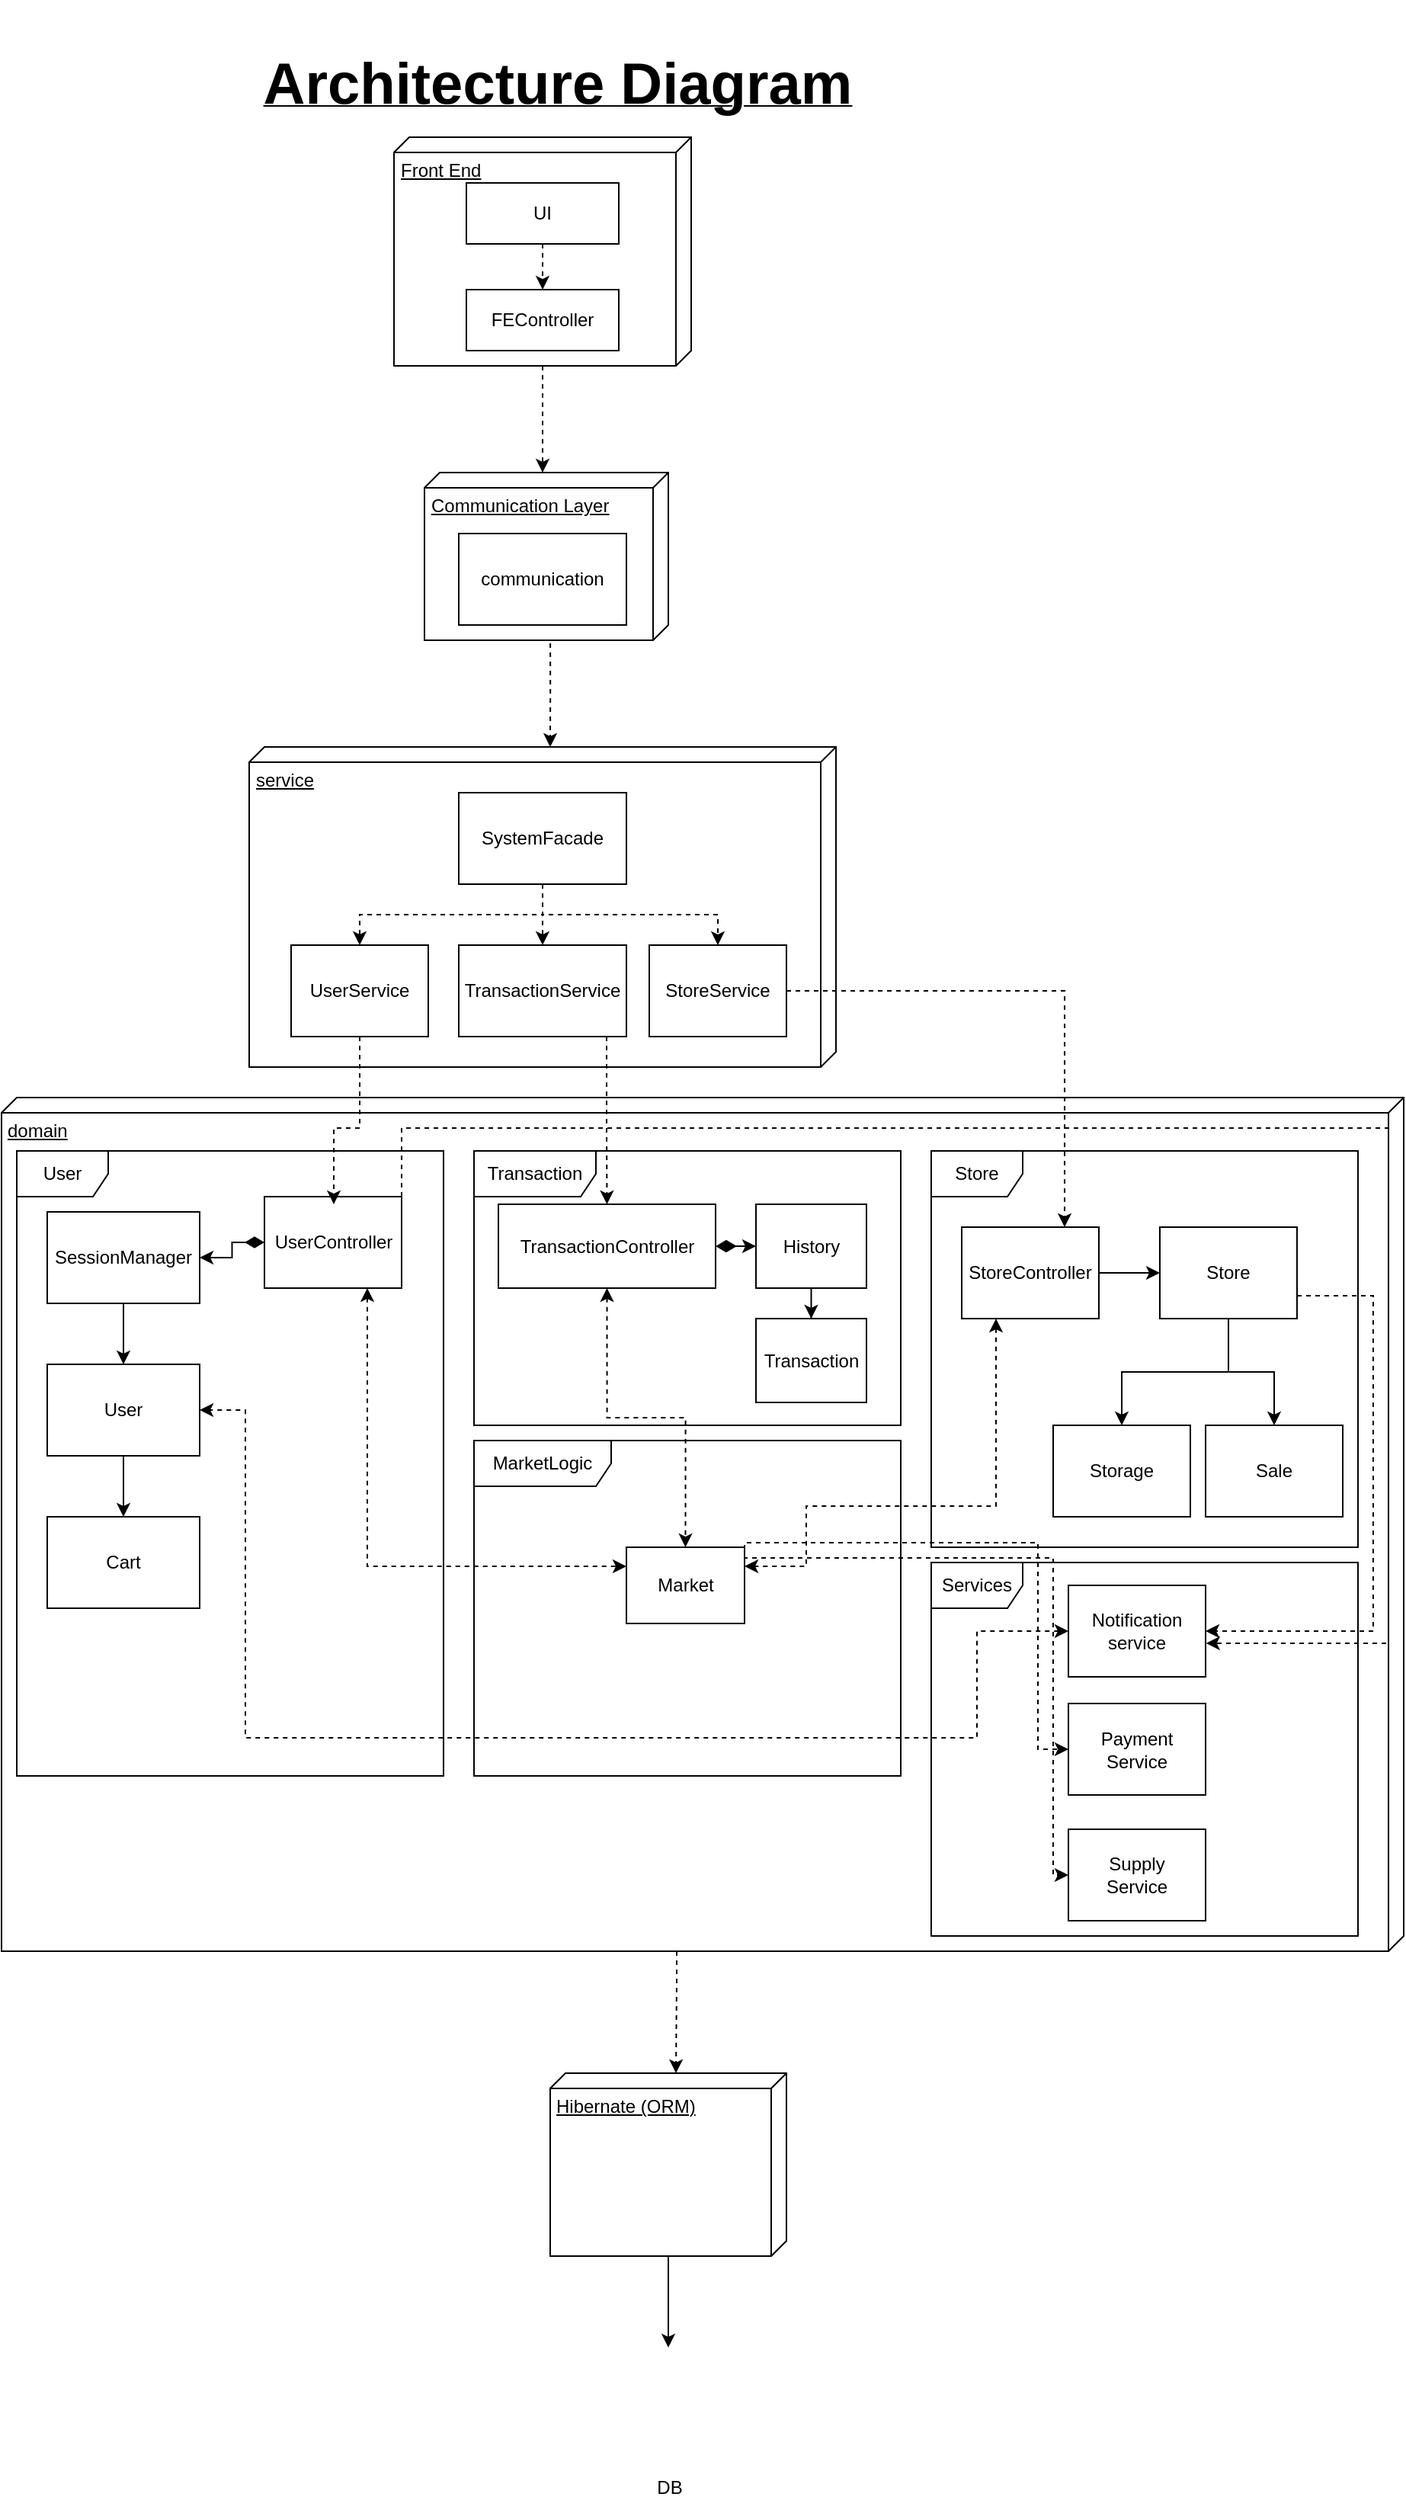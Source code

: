 <mxfile version="21.3.5" type="device">
  <diagram id="C5RBs43oDa-KdzZeNtuy" name="Page-1">
    <mxGraphModel dx="1434" dy="1933" grid="1" gridSize="10" guides="1" tooltips="1" connect="1" arrows="1" fold="1" page="1" pageScale="1" pageWidth="827" pageHeight="1169" math="0" shadow="0">
      <root>
        <mxCell id="WIyWlLk6GJQsqaUBKTNV-0" />
        <mxCell id="WIyWlLk6GJQsqaUBKTNV-1" parent="WIyWlLk6GJQsqaUBKTNV-0" />
        <mxCell id="_O8FyvoTXhJBE4QnCzFt-1" value="domain" style="verticalAlign=top;align=left;spacingTop=8;spacingLeft=2;spacingRight=12;shape=cube;size=10;direction=south;fontStyle=4;html=1;" parent="WIyWlLk6GJQsqaUBKTNV-1" vertex="1">
          <mxGeometry y="240" width="920" height="560" as="geometry" />
        </mxCell>
        <mxCell id="_O8FyvoTXhJBE4QnCzFt-0" value="service&lt;br&gt;" style="verticalAlign=top;align=left;spacingTop=8;spacingLeft=2;spacingRight=12;shape=cube;size=10;direction=south;fontStyle=4;html=1;" parent="WIyWlLk6GJQsqaUBKTNV-1" vertex="1">
          <mxGeometry x="162.5" y="10" width="385" height="210" as="geometry" />
        </mxCell>
        <mxCell id="E_-NxipzxjNeKCVtUoQY-15" value="" style="edgeStyle=orthogonalEdgeStyle;rounded=0;orthogonalLoop=1;jettySize=auto;html=1;startArrow=diamondThin;startFill=1;targetPerimeterSpacing=0;startSize=10;" parent="WIyWlLk6GJQsqaUBKTNV-1" source="_O8FyvoTXhJBE4QnCzFt-2" target="E_-NxipzxjNeKCVtUoQY-14" edge="1">
          <mxGeometry relative="1" as="geometry" />
        </mxCell>
        <mxCell id="_O8FyvoTXhJBE4QnCzFt-2" value="UserController" style="rounded=0;whiteSpace=wrap;html=1;" parent="WIyWlLk6GJQsqaUBKTNV-1" vertex="1">
          <mxGeometry x="172.5" y="305" width="90" height="60" as="geometry" />
        </mxCell>
        <mxCell id="E_-NxipzxjNeKCVtUoQY-48" value="" style="edgeStyle=orthogonalEdgeStyle;rounded=0;orthogonalLoop=1;jettySize=auto;html=1;" parent="WIyWlLk6GJQsqaUBKTNV-1" source="_O8FyvoTXhJBE4QnCzFt-4" target="E_-NxipzxjNeKCVtUoQY-47" edge="1">
          <mxGeometry relative="1" as="geometry" />
        </mxCell>
        <mxCell id="_O8FyvoTXhJBE4QnCzFt-4" value="StoreController" style="rounded=0;whiteSpace=wrap;html=1;" parent="WIyWlLk6GJQsqaUBKTNV-1" vertex="1">
          <mxGeometry x="630" y="325" width="90" height="60" as="geometry" />
        </mxCell>
        <mxCell id="5g2AMywIhzH6PdGHNNT9-0" value="" style="edgeStyle=orthogonalEdgeStyle;rounded=0;orthogonalLoop=1;jettySize=auto;html=1;" edge="1" parent="WIyWlLk6GJQsqaUBKTNV-1" source="_O8FyvoTXhJBE4QnCzFt-7" target="xN8n6ape0J1Ai9_L97-e-10">
          <mxGeometry relative="1" as="geometry" />
        </mxCell>
        <mxCell id="_O8FyvoTXhJBE4QnCzFt-7" value="Hibernate (ORM)" style="verticalAlign=top;align=left;spacingTop=8;spacingLeft=2;spacingRight=12;shape=cube;size=10;direction=south;fontStyle=4;html=1;" parent="WIyWlLk6GJQsqaUBKTNV-1" vertex="1">
          <mxGeometry x="360" y="880" width="155" height="120" as="geometry" />
        </mxCell>
        <mxCell id="_O8FyvoTXhJBE4QnCzFt-13" value="" style="edgeStyle=orthogonalEdgeStyle;rounded=0;orthogonalLoop=1;jettySize=auto;html=1;dashed=1;" parent="WIyWlLk6GJQsqaUBKTNV-1" source="_O8FyvoTXhJBE4QnCzFt-12" edge="1">
          <mxGeometry relative="1" as="geometry">
            <mxPoint x="355" y="-170" as="targetPoint" />
          </mxGeometry>
        </mxCell>
        <mxCell id="_O8FyvoTXhJBE4QnCzFt-12" value="Front End" style="verticalAlign=top;align=left;spacingTop=8;spacingLeft=2;spacingRight=12;shape=cube;size=10;direction=south;fontStyle=4;html=1;" parent="WIyWlLk6GJQsqaUBKTNV-1" vertex="1">
          <mxGeometry x="257.5" y="-390" width="195" height="150" as="geometry" />
        </mxCell>
        <mxCell id="_O8FyvoTXhJBE4QnCzFt-15" value="" style="edgeStyle=orthogonalEdgeStyle;rounded=0;orthogonalLoop=1;jettySize=auto;html=1;dashed=1;" parent="WIyWlLk6GJQsqaUBKTNV-1" source="_O8FyvoTXhJBE4QnCzFt-14" edge="1">
          <mxGeometry relative="1" as="geometry">
            <Array as="points">
              <mxPoint x="235" y="260" />
              <mxPoint x="218" y="260" />
            </Array>
            <mxPoint x="218" y="310" as="targetPoint" />
          </mxGeometry>
        </mxCell>
        <mxCell id="_O8FyvoTXhJBE4QnCzFt-14" value="UserService" style="rounded=0;whiteSpace=wrap;html=1;" parent="WIyWlLk6GJQsqaUBKTNV-1" vertex="1">
          <mxGeometry x="190" y="140" width="90" height="60" as="geometry" />
        </mxCell>
        <mxCell id="_O8FyvoTXhJBE4QnCzFt-17" value="" style="edgeStyle=orthogonalEdgeStyle;rounded=0;orthogonalLoop=1;jettySize=auto;html=1;dashed=1;entryX=0.5;entryY=0;entryDx=0;entryDy=0;" parent="WIyWlLk6GJQsqaUBKTNV-1" source="_O8FyvoTXhJBE4QnCzFt-16" target="_O8FyvoTXhJBE4QnCzFt-3" edge="1">
          <mxGeometry relative="1" as="geometry">
            <Array as="points">
              <mxPoint x="397" y="260" />
              <mxPoint x="397" y="260" />
            </Array>
          </mxGeometry>
        </mxCell>
        <mxCell id="_O8FyvoTXhJBE4QnCzFt-16" value="TransactionService" style="rounded=0;whiteSpace=wrap;html=1;" parent="WIyWlLk6GJQsqaUBKTNV-1" vertex="1">
          <mxGeometry x="300" y="140" width="110" height="60" as="geometry" />
        </mxCell>
        <mxCell id="_O8FyvoTXhJBE4QnCzFt-19" value="" style="edgeStyle=orthogonalEdgeStyle;rounded=0;orthogonalLoop=1;jettySize=auto;html=1;dashed=1;entryX=0.75;entryY=0;entryDx=0;entryDy=0;" parent="WIyWlLk6GJQsqaUBKTNV-1" source="_O8FyvoTXhJBE4QnCzFt-18" target="_O8FyvoTXhJBE4QnCzFt-4" edge="1">
          <mxGeometry relative="1" as="geometry" />
        </mxCell>
        <mxCell id="_O8FyvoTXhJBE4QnCzFt-18" value="StoreService" style="rounded=0;whiteSpace=wrap;html=1;" parent="WIyWlLk6GJQsqaUBKTNV-1" vertex="1">
          <mxGeometry x="425" y="140" width="90" height="60" as="geometry" />
        </mxCell>
        <mxCell id="0x_ArYl3uCkefVeWp79p-0" value="&lt;b&gt;&lt;u&gt;&lt;font style=&quot;font-size: 38px;&quot;&gt;Architecture Diagram&lt;/font&gt;&lt;/u&gt;&lt;/b&gt;" style="text;html=1;strokeColor=none;fillColor=none;align=center;verticalAlign=middle;whiteSpace=wrap;rounded=0;" parent="WIyWlLk6GJQsqaUBKTNV-1" vertex="1">
          <mxGeometry x="100" y="-480" width="530" height="110" as="geometry" />
        </mxCell>
        <mxCell id="E_-NxipzxjNeKCVtUoQY-1" value="" style="edgeStyle=orthogonalEdgeStyle;rounded=0;orthogonalLoop=1;jettySize=auto;html=1;dashed=1;" parent="WIyWlLk6GJQsqaUBKTNV-1" source="E_-NxipzxjNeKCVtUoQY-0" target="_O8FyvoTXhJBE4QnCzFt-16" edge="1">
          <mxGeometry relative="1" as="geometry" />
        </mxCell>
        <mxCell id="E_-NxipzxjNeKCVtUoQY-0" value="SystemFacade" style="rounded=0;whiteSpace=wrap;html=1;" parent="WIyWlLk6GJQsqaUBKTNV-1" vertex="1">
          <mxGeometry x="300" y="40" width="110" height="60" as="geometry" />
        </mxCell>
        <mxCell id="E_-NxipzxjNeKCVtUoQY-3" value="" style="edgeStyle=orthogonalEdgeStyle;rounded=0;orthogonalLoop=1;jettySize=auto;html=1;dashed=1;exitX=0.5;exitY=1;exitDx=0;exitDy=0;entryX=0.5;entryY=0;entryDx=0;entryDy=0;" parent="WIyWlLk6GJQsqaUBKTNV-1" source="E_-NxipzxjNeKCVtUoQY-0" target="_O8FyvoTXhJBE4QnCzFt-18" edge="1">
          <mxGeometry relative="1" as="geometry">
            <mxPoint x="375" y="120" as="sourcePoint" />
            <mxPoint x="375" y="160" as="targetPoint" />
          </mxGeometry>
        </mxCell>
        <mxCell id="E_-NxipzxjNeKCVtUoQY-4" value="" style="edgeStyle=orthogonalEdgeStyle;rounded=0;orthogonalLoop=1;jettySize=auto;html=1;dashed=1;exitX=0.5;exitY=1;exitDx=0;exitDy=0;entryX=0.5;entryY=0;entryDx=0;entryDy=0;" parent="WIyWlLk6GJQsqaUBKTNV-1" source="E_-NxipzxjNeKCVtUoQY-0" target="_O8FyvoTXhJBE4QnCzFt-14" edge="1">
          <mxGeometry relative="1" as="geometry">
            <mxPoint x="385" y="130" as="sourcePoint" />
            <mxPoint x="385" y="170" as="targetPoint" />
          </mxGeometry>
        </mxCell>
        <mxCell id="E_-NxipzxjNeKCVtUoQY-7" value="User" style="shape=umlFrame;whiteSpace=wrap;html=1;pointerEvents=0;" parent="WIyWlLk6GJQsqaUBKTNV-1" vertex="1">
          <mxGeometry x="10" y="275" width="280" height="410" as="geometry" />
        </mxCell>
        <mxCell id="E_-NxipzxjNeKCVtUoQY-8" value="Transaction" style="shape=umlFrame;whiteSpace=wrap;html=1;pointerEvents=0;width=80;height=30;" parent="WIyWlLk6GJQsqaUBKTNV-1" vertex="1">
          <mxGeometry x="310" y="275" width="280" height="180" as="geometry" />
        </mxCell>
        <mxCell id="E_-NxipzxjNeKCVtUoQY-9" value="Store" style="shape=umlFrame;whiteSpace=wrap;html=1;pointerEvents=0;" parent="WIyWlLk6GJQsqaUBKTNV-1" vertex="1">
          <mxGeometry x="610" y="275" width="280" height="260" as="geometry" />
        </mxCell>
        <mxCell id="E_-NxipzxjNeKCVtUoQY-43" value="" style="edgeStyle=orthogonalEdgeStyle;rounded=0;orthogonalLoop=1;jettySize=auto;html=1;startArrow=diamondThin;startFill=1;startSize=11;" parent="WIyWlLk6GJQsqaUBKTNV-1" source="_O8FyvoTXhJBE4QnCzFt-3" target="E_-NxipzxjNeKCVtUoQY-42" edge="1">
          <mxGeometry relative="1" as="geometry" />
        </mxCell>
        <mxCell id="_O8FyvoTXhJBE4QnCzFt-3" value="TransactionController" style="rounded=0;whiteSpace=wrap;html=1;" parent="WIyWlLk6GJQsqaUBKTNV-1" vertex="1">
          <mxGeometry x="326" y="310" width="142.5" height="55" as="geometry" />
        </mxCell>
        <mxCell id="E_-NxipzxjNeKCVtUoQY-10" value="Market" style="rounded=0;whiteSpace=wrap;html=1;" parent="WIyWlLk6GJQsqaUBKTNV-1" vertex="1">
          <mxGeometry x="410" y="535" width="77.5" height="50" as="geometry" />
        </mxCell>
        <mxCell id="E_-NxipzxjNeKCVtUoQY-11" value="" style="edgeStyle=orthogonalEdgeStyle;rounded=0;orthogonalLoop=1;jettySize=auto;html=1;dashed=1;entryX=0;entryY=0.25;entryDx=0;entryDy=0;exitX=0.75;exitY=1;exitDx=0;exitDy=0;startArrow=classic;startFill=1;" parent="WIyWlLk6GJQsqaUBKTNV-1" source="_O8FyvoTXhJBE4QnCzFt-2" target="E_-NxipzxjNeKCVtUoQY-10" edge="1">
          <mxGeometry relative="1" as="geometry">
            <mxPoint x="228" y="375" as="sourcePoint" />
            <mxPoint x="263" y="755" as="targetPoint" />
          </mxGeometry>
        </mxCell>
        <mxCell id="E_-NxipzxjNeKCVtUoQY-12" value="" style="edgeStyle=orthogonalEdgeStyle;rounded=0;orthogonalLoop=1;jettySize=auto;html=1;dashed=1;entryX=0.5;entryY=0;entryDx=0;entryDy=0;exitX=0.5;exitY=1;exitDx=0;exitDy=0;startArrow=classic;startFill=1;" parent="WIyWlLk6GJQsqaUBKTNV-1" source="_O8FyvoTXhJBE4QnCzFt-3" target="E_-NxipzxjNeKCVtUoQY-10" edge="1">
          <mxGeometry relative="1" as="geometry">
            <mxPoint x="250" y="375" as="sourcePoint" />
            <mxPoint x="463" y="540" as="targetPoint" />
          </mxGeometry>
        </mxCell>
        <mxCell id="E_-NxipzxjNeKCVtUoQY-13" value="" style="edgeStyle=orthogonalEdgeStyle;rounded=0;orthogonalLoop=1;jettySize=auto;html=1;dashed=1;entryX=1;entryY=0.25;entryDx=0;entryDy=0;exitX=0.25;exitY=1;exitDx=0;exitDy=0;startArrow=classic;startFill=1;" parent="WIyWlLk6GJQsqaUBKTNV-1" source="_O8FyvoTXhJBE4QnCzFt-4" target="E_-NxipzxjNeKCVtUoQY-10" edge="1">
          <mxGeometry relative="1" as="geometry">
            <mxPoint x="260" y="385" as="sourcePoint" />
            <mxPoint x="473" y="550" as="targetPoint" />
            <Array as="points">
              <mxPoint x="652" y="508" />
              <mxPoint x="528" y="508" />
            </Array>
          </mxGeometry>
        </mxCell>
        <mxCell id="E_-NxipzxjNeKCVtUoQY-17" value="" style="edgeStyle=orthogonalEdgeStyle;rounded=0;orthogonalLoop=1;jettySize=auto;html=1;endSize=6;" parent="WIyWlLk6GJQsqaUBKTNV-1" source="E_-NxipzxjNeKCVtUoQY-14" target="E_-NxipzxjNeKCVtUoQY-16" edge="1">
          <mxGeometry x="0.75" y="10" relative="1" as="geometry">
            <mxPoint as="offset" />
          </mxGeometry>
        </mxCell>
        <mxCell id="E_-NxipzxjNeKCVtUoQY-14" value="SessionManager" style="html=1;whiteSpace=wrap;" parent="WIyWlLk6GJQsqaUBKTNV-1" vertex="1">
          <mxGeometry x="30" y="315" width="100" height="60" as="geometry" />
        </mxCell>
        <mxCell id="E_-NxipzxjNeKCVtUoQY-19" value="" style="edgeStyle=orthogonalEdgeStyle;rounded=0;orthogonalLoop=1;jettySize=auto;html=1;" parent="WIyWlLk6GJQsqaUBKTNV-1" source="E_-NxipzxjNeKCVtUoQY-16" target="E_-NxipzxjNeKCVtUoQY-18" edge="1">
          <mxGeometry relative="1" as="geometry" />
        </mxCell>
        <mxCell id="E_-NxipzxjNeKCVtUoQY-16" value="User" style="html=1;whiteSpace=wrap;" parent="WIyWlLk6GJQsqaUBKTNV-1" vertex="1">
          <mxGeometry x="30" y="415" width="100" height="60" as="geometry" />
        </mxCell>
        <mxCell id="E_-NxipzxjNeKCVtUoQY-18" value="Cart" style="html=1;whiteSpace=wrap;" parent="WIyWlLk6GJQsqaUBKTNV-1" vertex="1">
          <mxGeometry x="30" y="515" width="100" height="60" as="geometry" />
        </mxCell>
        <mxCell id="E_-NxipzxjNeKCVtUoQY-28" value="MarketLogic" style="shape=umlFrame;whiteSpace=wrap;html=1;pointerEvents=0;width=90;height=30;" parent="WIyWlLk6GJQsqaUBKTNV-1" vertex="1">
          <mxGeometry x="310" y="465" width="280" height="220" as="geometry" />
        </mxCell>
        <mxCell id="E_-NxipzxjNeKCVtUoQY-46" value="" style="edgeStyle=orthogonalEdgeStyle;rounded=0;orthogonalLoop=1;jettySize=auto;html=1;" parent="WIyWlLk6GJQsqaUBKTNV-1" source="E_-NxipzxjNeKCVtUoQY-42" target="E_-NxipzxjNeKCVtUoQY-45" edge="1">
          <mxGeometry x="1" y="9" relative="1" as="geometry">
            <mxPoint as="offset" />
          </mxGeometry>
        </mxCell>
        <mxCell id="E_-NxipzxjNeKCVtUoQY-42" value="History" style="rounded=0;whiteSpace=wrap;html=1;" parent="WIyWlLk6GJQsqaUBKTNV-1" vertex="1">
          <mxGeometry x="495" y="310" width="72.5" height="55" as="geometry" />
        </mxCell>
        <mxCell id="E_-NxipzxjNeKCVtUoQY-45" value="Transaction" style="rounded=0;whiteSpace=wrap;html=1;" parent="WIyWlLk6GJQsqaUBKTNV-1" vertex="1">
          <mxGeometry x="495" y="385" width="72.5" height="55" as="geometry" />
        </mxCell>
        <mxCell id="E_-NxipzxjNeKCVtUoQY-50" value="" style="edgeStyle=orthogonalEdgeStyle;rounded=0;orthogonalLoop=1;jettySize=auto;html=1;" parent="WIyWlLk6GJQsqaUBKTNV-1" source="E_-NxipzxjNeKCVtUoQY-47" target="E_-NxipzxjNeKCVtUoQY-49" edge="1">
          <mxGeometry relative="1" as="geometry" />
        </mxCell>
        <mxCell id="E_-NxipzxjNeKCVtUoQY-47" value="Store" style="rounded=0;whiteSpace=wrap;html=1;" parent="WIyWlLk6GJQsqaUBKTNV-1" vertex="1">
          <mxGeometry x="760" y="325" width="90" height="60" as="geometry" />
        </mxCell>
        <mxCell id="E_-NxipzxjNeKCVtUoQY-49" value="Storage" style="rounded=0;whiteSpace=wrap;html=1;" parent="WIyWlLk6GJQsqaUBKTNV-1" vertex="1">
          <mxGeometry x="690" y="455" width="90" height="60" as="geometry" />
        </mxCell>
        <mxCell id="Gqnm0Ojl_SqZ1mcRrXUV-1" value="Sale" style="rounded=0;whiteSpace=wrap;html=1;" parent="WIyWlLk6GJQsqaUBKTNV-1" vertex="1">
          <mxGeometry x="790" y="455" width="90" height="60" as="geometry" />
        </mxCell>
        <mxCell id="Gqnm0Ojl_SqZ1mcRrXUV-2" value="" style="edgeStyle=orthogonalEdgeStyle;rounded=0;orthogonalLoop=1;jettySize=auto;html=1;exitX=0.5;exitY=1;exitDx=0;exitDy=0;" parent="WIyWlLk6GJQsqaUBKTNV-1" source="E_-NxipzxjNeKCVtUoQY-47" target="Gqnm0Ojl_SqZ1mcRrXUV-1" edge="1">
          <mxGeometry relative="1" as="geometry">
            <mxPoint x="815" y="395" as="sourcePoint" />
            <mxPoint x="745" y="465" as="targetPoint" />
          </mxGeometry>
        </mxCell>
        <mxCell id="xN8n6ape0J1Ai9_L97-e-8" style="edgeStyle=orthogonalEdgeStyle;rounded=0;orthogonalLoop=1;jettySize=auto;html=1;entryX=0;entryY=0;entryDx=0;entryDy=72.5;entryPerimeter=0;dashed=1;" parent="WIyWlLk6GJQsqaUBKTNV-1" target="_O8FyvoTXhJBE4QnCzFt-7" edge="1">
          <mxGeometry relative="1" as="geometry">
            <Array as="points">
              <mxPoint x="443" y="820" />
            </Array>
            <mxPoint x="443" y="800" as="sourcePoint" />
          </mxGeometry>
        </mxCell>
        <mxCell id="_dDPorJDARygQeJ1sty4-0" value="Services" style="shape=umlFrame;whiteSpace=wrap;html=1;pointerEvents=0;" parent="WIyWlLk6GJQsqaUBKTNV-1" vertex="1">
          <mxGeometry x="610" y="545" width="280" height="245" as="geometry" />
        </mxCell>
        <mxCell id="roP2dOlKdSz_2Zbbqgom-5" style="edgeStyle=orthogonalEdgeStyle;rounded=0;orthogonalLoop=1;jettySize=auto;html=1;entryX=1;entryY=0.5;entryDx=0;entryDy=0;dashed=1;startArrow=classic;startFill=1;" parent="WIyWlLk6GJQsqaUBKTNV-1" source="_dDPorJDARygQeJ1sty4-1" target="E_-NxipzxjNeKCVtUoQY-16" edge="1">
          <mxGeometry relative="1" as="geometry">
            <Array as="points">
              <mxPoint x="640" y="590" />
              <mxPoint x="640" y="660" />
              <mxPoint x="160" y="660" />
              <mxPoint x="160" y="445" />
            </Array>
          </mxGeometry>
        </mxCell>
        <mxCell id="_dDPorJDARygQeJ1sty4-1" value="Notification&lt;br&gt;service" style="rounded=0;whiteSpace=wrap;html=1;" parent="WIyWlLk6GJQsqaUBKTNV-1" vertex="1">
          <mxGeometry x="700" y="560" width="90" height="60" as="geometry" />
        </mxCell>
        <mxCell id="_dDPorJDARygQeJ1sty4-2" value="Payment&lt;br&gt;Service" style="rounded=0;whiteSpace=wrap;html=1;" parent="WIyWlLk6GJQsqaUBKTNV-1" vertex="1">
          <mxGeometry x="700" y="637.5" width="90" height="60" as="geometry" />
        </mxCell>
        <mxCell id="_dDPorJDARygQeJ1sty4-3" value="Supply&lt;br&gt;Service" style="rounded=0;whiteSpace=wrap;html=1;" parent="WIyWlLk6GJQsqaUBKTNV-1" vertex="1">
          <mxGeometry x="700" y="720" width="90" height="60" as="geometry" />
        </mxCell>
        <mxCell id="_dDPorJDARygQeJ1sty4-4" value="" style="edgeStyle=orthogonalEdgeStyle;rounded=0;orthogonalLoop=1;jettySize=auto;html=1;dashed=1;entryX=0;entryY=0.5;entryDx=0;entryDy=0;exitX=1;exitY=0.75;exitDx=0;exitDy=0;" parent="WIyWlLk6GJQsqaUBKTNV-1" source="E_-NxipzxjNeKCVtUoQY-10" target="_dDPorJDARygQeJ1sty4-2" edge="1">
          <mxGeometry relative="1" as="geometry">
            <Array as="points">
              <mxPoint x="680" y="532" />
              <mxPoint x="680" y="668" />
            </Array>
            <mxPoint x="490" y="530" as="sourcePoint" />
            <mxPoint x="424" y="900" as="targetPoint" />
          </mxGeometry>
        </mxCell>
        <mxCell id="_dDPorJDARygQeJ1sty4-5" value="" style="edgeStyle=orthogonalEdgeStyle;rounded=0;orthogonalLoop=1;jettySize=auto;html=1;dashed=1;entryX=0;entryY=0.5;entryDx=0;entryDy=0;exitX=1;exitY=1;exitDx=0;exitDy=0;" parent="WIyWlLk6GJQsqaUBKTNV-1" source="E_-NxipzxjNeKCVtUoQY-10" target="_dDPorJDARygQeJ1sty4-3" edge="1">
          <mxGeometry relative="1" as="geometry">
            <Array as="points">
              <mxPoint x="488" y="542" />
              <mxPoint x="690" y="542" />
              <mxPoint x="690" y="750" />
            </Array>
            <mxPoint x="498" y="542" as="sourcePoint" />
            <mxPoint x="710" y="678" as="targetPoint" />
          </mxGeometry>
        </mxCell>
        <mxCell id="_dDPorJDARygQeJ1sty4-6" value="" style="edgeStyle=orthogonalEdgeStyle;rounded=0;orthogonalLoop=1;jettySize=auto;html=1;dashed=1;entryX=1;entryY=0.5;entryDx=0;entryDy=0;exitX=1;exitY=0.75;exitDx=0;exitDy=0;" parent="WIyWlLk6GJQsqaUBKTNV-1" source="E_-NxipzxjNeKCVtUoQY-47" target="_dDPorJDARygQeJ1sty4-1" edge="1">
          <mxGeometry relative="1" as="geometry">
            <Array as="points">
              <mxPoint x="900" y="370" />
              <mxPoint x="900" y="590" />
            </Array>
            <mxPoint x="498" y="555" as="sourcePoint" />
            <mxPoint x="710" y="760" as="targetPoint" />
          </mxGeometry>
        </mxCell>
        <mxCell id="_dDPorJDARygQeJ1sty4-7" value="" style="edgeStyle=orthogonalEdgeStyle;rounded=0;orthogonalLoop=1;jettySize=auto;html=1;dashed=1;entryX=1.004;entryY=0.633;entryDx=0;entryDy=0;exitX=1;exitY=0;exitDx=0;exitDy=0;entryPerimeter=0;" parent="WIyWlLk6GJQsqaUBKTNV-1" source="_O8FyvoTXhJBE4QnCzFt-2" target="_dDPorJDARygQeJ1sty4-1" edge="1">
          <mxGeometry relative="1" as="geometry">
            <Array as="points">
              <mxPoint x="263" y="260" />
              <mxPoint x="910" y="260" />
              <mxPoint x="910" y="598" />
            </Array>
            <mxPoint x="860" y="380" as="sourcePoint" />
            <mxPoint x="800" y="600" as="targetPoint" />
          </mxGeometry>
        </mxCell>
        <mxCell id="xN8n6ape0J1Ai9_L97-e-19" style="edgeStyle=orthogonalEdgeStyle;rounded=0;orthogonalLoop=1;jettySize=auto;html=1;exitX=0.5;exitY=1;exitDx=0;exitDy=0;entryX=0.5;entryY=0;entryDx=0;entryDy=0;dashed=1;" parent="WIyWlLk6GJQsqaUBKTNV-1" source="xN8n6ape0J1Ai9_L97-e-0" target="xN8n6ape0J1Ai9_L97-e-18" edge="1">
          <mxGeometry relative="1" as="geometry" />
        </mxCell>
        <mxCell id="xN8n6ape0J1Ai9_L97-e-0" value="UI" style="rounded=0;whiteSpace=wrap;html=1;" parent="WIyWlLk6GJQsqaUBKTNV-1" vertex="1">
          <mxGeometry x="305" y="-360" width="100" height="40" as="geometry" />
        </mxCell>
        <mxCell id="xN8n6ape0J1Ai9_L97-e-1" value="Communication Layer" style="verticalAlign=top;align=left;spacingTop=8;spacingLeft=2;spacingRight=12;shape=cube;size=10;direction=south;fontStyle=4;html=1;" parent="WIyWlLk6GJQsqaUBKTNV-1" vertex="1">
          <mxGeometry x="277.5" y="-170" width="160" height="110" as="geometry" />
        </mxCell>
        <mxCell id="xN8n6ape0J1Ai9_L97-e-2" value="communication" style="rounded=0;whiteSpace=wrap;html=1;" parent="WIyWlLk6GJQsqaUBKTNV-1" vertex="1">
          <mxGeometry x="300" y="-130" width="110" height="60" as="geometry" />
        </mxCell>
        <mxCell id="xN8n6ape0J1Ai9_L97-e-4" value="" style="edgeStyle=orthogonalEdgeStyle;rounded=0;orthogonalLoop=1;jettySize=auto;html=1;dashed=1;entryX=0;entryY=0;entryDx=0;entryDy=187.5;entryPerimeter=0;exitX=1.018;exitY=0.484;exitDx=0;exitDy=0;exitPerimeter=0;" parent="WIyWlLk6GJQsqaUBKTNV-1" source="xN8n6ape0J1Ai9_L97-e-1" target="_O8FyvoTXhJBE4QnCzFt-0" edge="1">
          <mxGeometry relative="1" as="geometry">
            <mxPoint x="365" y="-230" as="sourcePoint" />
            <mxPoint x="365" y="-160" as="targetPoint" />
          </mxGeometry>
        </mxCell>
        <mxCell id="xN8n6ape0J1Ai9_L97-e-10" value="DB" style="shape=image;html=1;verticalAlign=top;verticalLabelPosition=bottom;labelBackgroundColor=#ffffff;imageAspect=0;aspect=fixed;image=https://cdn1.iconfinder.com/data/icons/unicons-line-vol-2/24/database-128.png" parent="WIyWlLk6GJQsqaUBKTNV-1" vertex="1">
          <mxGeometry x="398.5" y="1060" width="78" height="78" as="geometry" />
        </mxCell>
        <mxCell id="xN8n6ape0J1Ai9_L97-e-18" value="FEController" style="rounded=0;whiteSpace=wrap;html=1;" parent="WIyWlLk6GJQsqaUBKTNV-1" vertex="1">
          <mxGeometry x="305" y="-290" width="100" height="40" as="geometry" />
        </mxCell>
      </root>
    </mxGraphModel>
  </diagram>
</mxfile>
